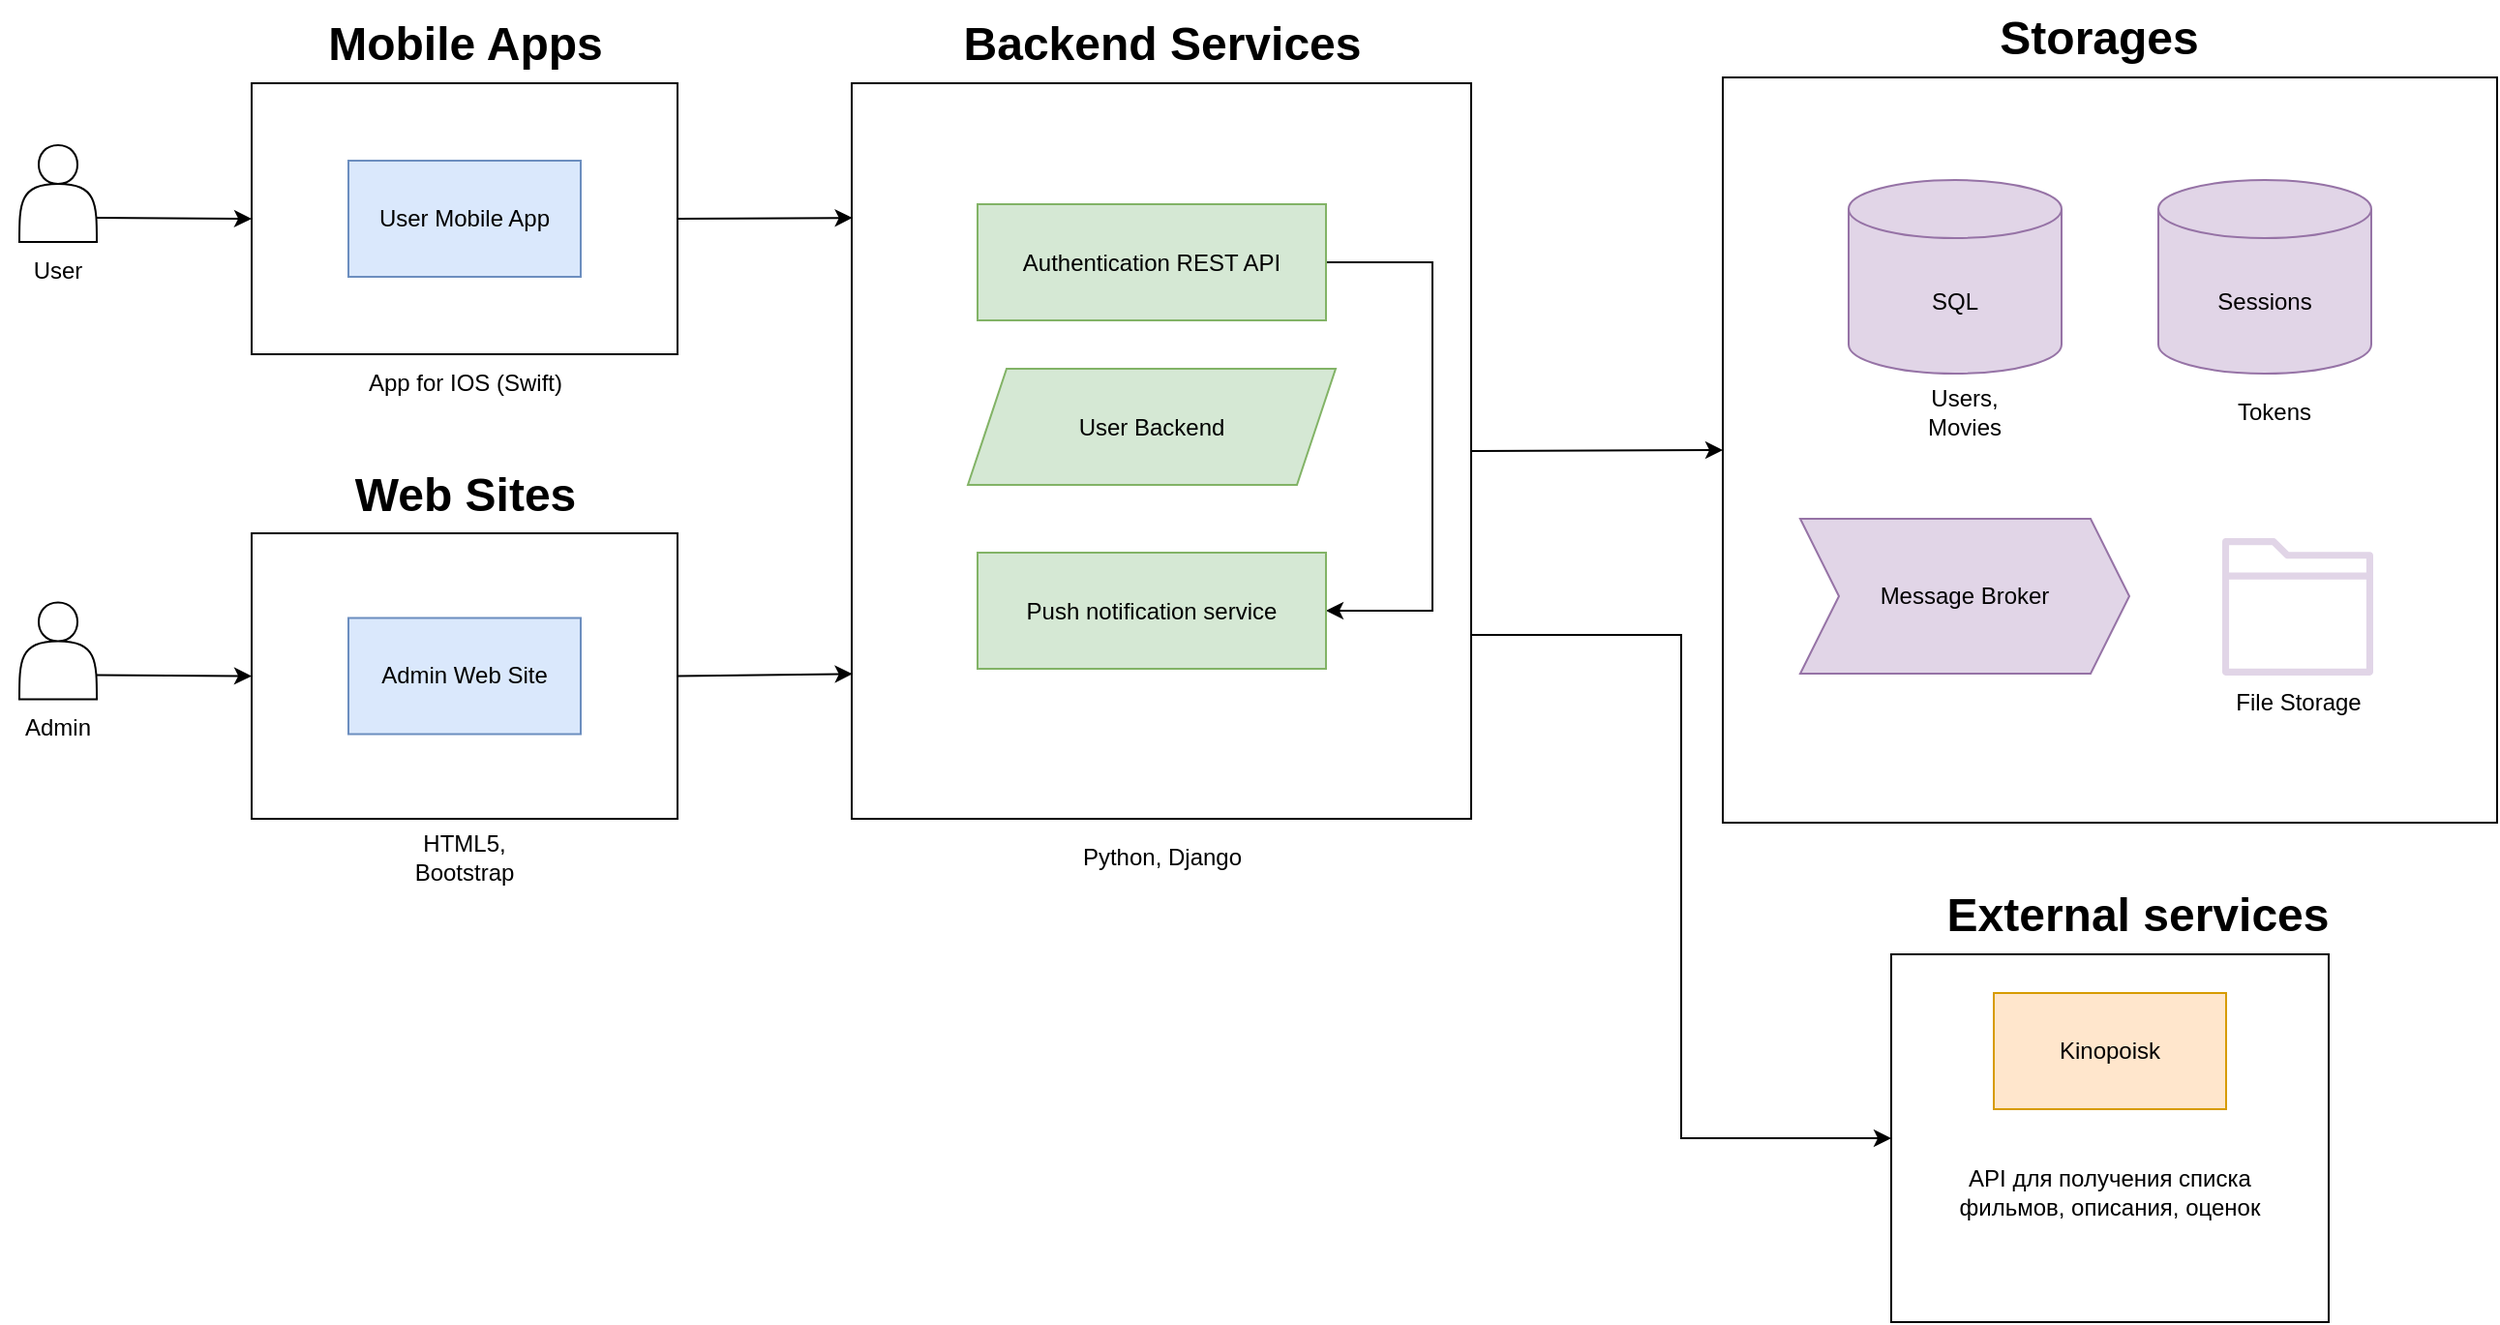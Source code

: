<mxfile pages="4">
    <diagram name="Архитектурная диаграмма" id="UaDIaehC2_rEupvbHqjx">
        <mxGraphModel dx="1856" dy="1080" grid="1" gridSize="10" guides="1" tooltips="1" connect="1" arrows="1" fold="1" page="1" pageScale="1" pageWidth="1654" pageHeight="1169" math="0" shadow="0">
            <root>
                <mxCell id="0"/>
                <mxCell id="1" parent="0"/>
                <mxCell id="RCPGzr8Mgh46j4ntfKDq-60" style="edgeStyle=none;rounded=0;orthogonalLoop=1;jettySize=auto;html=1;exitX=1;exitY=0.5;exitDx=0;exitDy=0;entryX=0.001;entryY=0.803;entryDx=0;entryDy=0;entryPerimeter=0;labelBackgroundColor=none;fontColor=default;" parent="1" source="RCPGzr8Mgh46j4ntfKDq-52" target="RCPGzr8Mgh46j4ntfKDq-11" edge="1">
                    <mxGeometry relative="1" as="geometry"/>
                </mxCell>
                <mxCell id="RCPGzr8Mgh46j4ntfKDq-52" value="" style="rounded=0;whiteSpace=wrap;html=1;labelBackgroundColor=none;" parent="1" vertex="1">
                    <mxGeometry x="250" y="402.5" width="220" height="147.5" as="geometry"/>
                </mxCell>
                <mxCell id="RCPGzr8Mgh46j4ntfKDq-42" value="" style="rounded=0;whiteSpace=wrap;html=1;labelBackgroundColor=none;" parent="1" vertex="1">
                    <mxGeometry x="1010" y="167" width="400" height="385" as="geometry"/>
                </mxCell>
                <mxCell id="RCPGzr8Mgh46j4ntfKDq-59" style="edgeStyle=none;rounded=0;orthogonalLoop=1;jettySize=auto;html=1;exitX=1;exitY=0.5;exitDx=0;exitDy=0;entryX=0.001;entryY=0.183;entryDx=0;entryDy=0;entryPerimeter=0;labelBackgroundColor=none;fontColor=default;" parent="1" source="RCPGzr8Mgh46j4ntfKDq-25" target="RCPGzr8Mgh46j4ntfKDq-11" edge="1">
                    <mxGeometry relative="1" as="geometry"/>
                </mxCell>
                <mxCell id="RCPGzr8Mgh46j4ntfKDq-25" value="" style="rounded=0;whiteSpace=wrap;html=1;labelBackgroundColor=none;" parent="1" vertex="1">
                    <mxGeometry x="250" y="170" width="220" height="140" as="geometry"/>
                </mxCell>
                <mxCell id="RCPGzr8Mgh46j4ntfKDq-61" style="edgeStyle=none;rounded=0;orthogonalLoop=1;jettySize=auto;html=1;exitX=1;exitY=0.5;exitDx=0;exitDy=0;entryX=0;entryY=0.5;entryDx=0;entryDy=0;labelBackgroundColor=none;fontColor=default;" parent="1" source="RCPGzr8Mgh46j4ntfKDq-11" target="RCPGzr8Mgh46j4ntfKDq-42" edge="1">
                    <mxGeometry relative="1" as="geometry"/>
                </mxCell>
                <mxCell id="RCPGzr8Mgh46j4ntfKDq-72" style="edgeStyle=orthogonalEdgeStyle;rounded=0;orthogonalLoop=1;jettySize=auto;html=1;exitX=1;exitY=0.75;exitDx=0;exitDy=0;entryX=0;entryY=0.5;entryDx=0;entryDy=0;" parent="1" source="RCPGzr8Mgh46j4ntfKDq-11" target="RCPGzr8Mgh46j4ntfKDq-69" edge="1">
                    <mxGeometry relative="1" as="geometry"/>
                </mxCell>
                <mxCell id="RCPGzr8Mgh46j4ntfKDq-11" value="" style="rounded=0;whiteSpace=wrap;html=1;labelBackgroundColor=none;" parent="1" vertex="1">
                    <mxGeometry x="560" y="170" width="320" height="380" as="geometry"/>
                </mxCell>
                <mxCell id="RCPGzr8Mgh46j4ntfKDq-2" value="User Mobile App" style="rounded=0;whiteSpace=wrap;html=1;labelBackgroundColor=none;fillColor=#dae8fc;strokeColor=#6c8ebf;" parent="1" vertex="1">
                    <mxGeometry x="300" y="210" width="120" height="60" as="geometry"/>
                </mxCell>
                <mxCell id="RCPGzr8Mgh46j4ntfKDq-3" value="User Backend" style="shape=parallelogram;perimeter=parallelogramPerimeter;whiteSpace=wrap;html=1;fixedSize=1;rounded=0;labelBackgroundColor=none;fillColor=#d5e8d4;strokeColor=#82b366;" parent="1" vertex="1">
                    <mxGeometry x="620" y="317.5" width="190" height="60" as="geometry"/>
                </mxCell>
                <mxCell id="RCPGzr8Mgh46j4ntfKDq-4" value="SQL&lt;br&gt;" style="shape=cylinder3;whiteSpace=wrap;html=1;boundedLbl=1;backgroundOutline=1;size=15;rounded=0;labelBackgroundColor=none;fillColor=#e1d5e7;strokeColor=#9673a6;" parent="1" vertex="1">
                    <mxGeometry x="1075" y="220" width="110" height="100" as="geometry"/>
                </mxCell>
                <mxCell id="RCPGzr8Mgh46j4ntfKDq-68" style="edgeStyle=orthogonalEdgeStyle;rounded=0;orthogonalLoop=1;jettySize=auto;html=1;exitX=1;exitY=0.5;exitDx=0;exitDy=0;entryX=1;entryY=0.5;entryDx=0;entryDy=0;" parent="1" source="RCPGzr8Mgh46j4ntfKDq-8" target="RCPGzr8Mgh46j4ntfKDq-12" edge="1">
                    <mxGeometry relative="1" as="geometry">
                        <Array as="points">
                            <mxPoint x="860" y="263"/>
                            <mxPoint x="860" y="443"/>
                        </Array>
                    </mxGeometry>
                </mxCell>
                <mxCell id="RCPGzr8Mgh46j4ntfKDq-8" value="Authentication REST API" style="rounded=0;whiteSpace=wrap;html=1;labelBackgroundColor=none;fillColor=#d5e8d4;strokeColor=#82b366;" parent="1" vertex="1">
                    <mxGeometry x="625" y="232.5" width="180" height="60" as="geometry"/>
                </mxCell>
                <mxCell id="RCPGzr8Mgh46j4ntfKDq-12" value="Push notification service" style="rounded=0;whiteSpace=wrap;html=1;labelBackgroundColor=none;fillColor=#d5e8d4;strokeColor=#82b366;" parent="1" vertex="1">
                    <mxGeometry x="625" y="412.5" width="180" height="60" as="geometry"/>
                </mxCell>
                <mxCell id="RCPGzr8Mgh46j4ntfKDq-19" value="" style="group;labelBackgroundColor=none;" parent="1" vertex="1" connectable="0">
                    <mxGeometry x="120" y="202" width="60" height="80" as="geometry"/>
                </mxCell>
                <mxCell id="RCPGzr8Mgh46j4ntfKDq-16" value="" style="shape=actor;whiteSpace=wrap;html=1;labelBackgroundColor=none;" parent="RCPGzr8Mgh46j4ntfKDq-19" vertex="1">
                    <mxGeometry x="10" width="40" height="50" as="geometry"/>
                </mxCell>
                <mxCell id="RCPGzr8Mgh46j4ntfKDq-18" value="User" style="text;html=1;strokeColor=none;fillColor=none;align=center;verticalAlign=middle;whiteSpace=wrap;rounded=0;labelBackgroundColor=none;" parent="RCPGzr8Mgh46j4ntfKDq-19" vertex="1">
                    <mxGeometry y="50" width="60" height="30" as="geometry"/>
                </mxCell>
                <mxCell id="RCPGzr8Mgh46j4ntfKDq-26" value="Mobile Apps" style="text;strokeColor=none;fillColor=none;html=1;fontSize=24;fontStyle=1;verticalAlign=middle;align=center;labelBackgroundColor=none;" parent="1" vertex="1">
                    <mxGeometry x="310" y="130" width="100" height="40" as="geometry"/>
                </mxCell>
                <mxCell id="RCPGzr8Mgh46j4ntfKDq-27" value="Backend Services" style="text;strokeColor=none;fillColor=none;html=1;fontSize=24;fontStyle=1;verticalAlign=middle;align=center;labelBackgroundColor=none;" parent="1" vertex="1">
                    <mxGeometry x="670" y="130" width="100" height="40" as="geometry"/>
                </mxCell>
                <mxCell id="RCPGzr8Mgh46j4ntfKDq-28" value="Admin Web Site" style="rounded=0;whiteSpace=wrap;html=1;labelBackgroundColor=none;fillColor=#dae8fc;strokeColor=#6c8ebf;" parent="1" vertex="1">
                    <mxGeometry x="300" y="446.25" width="120" height="60" as="geometry"/>
                </mxCell>
                <mxCell id="RCPGzr8Mgh46j4ntfKDq-29" value="" style="group;labelBackgroundColor=none;" parent="1" vertex="1" connectable="0">
                    <mxGeometry x="120" y="438.25" width="60" height="80" as="geometry"/>
                </mxCell>
                <mxCell id="RCPGzr8Mgh46j4ntfKDq-30" value="" style="shape=actor;whiteSpace=wrap;html=1;labelBackgroundColor=none;" parent="RCPGzr8Mgh46j4ntfKDq-29" vertex="1">
                    <mxGeometry x="10" width="40" height="50" as="geometry"/>
                </mxCell>
                <mxCell id="RCPGzr8Mgh46j4ntfKDq-31" value="Admin" style="text;html=1;strokeColor=none;fillColor=none;align=center;verticalAlign=middle;whiteSpace=wrap;rounded=0;labelBackgroundColor=none;" parent="RCPGzr8Mgh46j4ntfKDq-29" vertex="1">
                    <mxGeometry y="50" width="60" height="30" as="geometry"/>
                </mxCell>
                <mxCell id="RCPGzr8Mgh46j4ntfKDq-38" value="Sessions" style="shape=cylinder3;whiteSpace=wrap;html=1;boundedLbl=1;backgroundOutline=1;size=15;rounded=0;labelBackgroundColor=none;fillColor=#e1d5e7;strokeColor=#9673a6;" parent="1" vertex="1">
                    <mxGeometry x="1235" y="220" width="110" height="100" as="geometry"/>
                </mxCell>
                <mxCell id="RCPGzr8Mgh46j4ntfKDq-40" value="Users,&lt;br&gt;Movies" style="text;html=1;strokeColor=none;fillColor=none;align=center;verticalAlign=middle;whiteSpace=wrap;rounded=0;labelBackgroundColor=none;" parent="1" vertex="1">
                    <mxGeometry x="1105" y="325" width="60" height="30" as="geometry"/>
                </mxCell>
                <mxCell id="RCPGzr8Mgh46j4ntfKDq-41" value="Tokens" style="text;html=1;strokeColor=none;fillColor=none;align=center;verticalAlign=middle;whiteSpace=wrap;rounded=0;labelBackgroundColor=none;" parent="1" vertex="1">
                    <mxGeometry x="1265" y="325" width="60" height="30" as="geometry"/>
                </mxCell>
                <mxCell id="RCPGzr8Mgh46j4ntfKDq-43" value="Storages" style="text;strokeColor=none;fillColor=none;html=1;fontSize=24;fontStyle=1;verticalAlign=middle;align=center;labelBackgroundColor=none;" parent="1" vertex="1">
                    <mxGeometry x="1154" y="127" width="100" height="40" as="geometry"/>
                </mxCell>
                <mxCell id="RCPGzr8Mgh46j4ntfKDq-44" value="Message Broker" style="shape=step;perimeter=stepPerimeter;whiteSpace=wrap;html=1;fixedSize=1;labelBackgroundColor=none;fillColor=#e1d5e7;strokeColor=#9673a6;" parent="1" vertex="1">
                    <mxGeometry x="1050" y="395" width="170" height="80" as="geometry"/>
                </mxCell>
                <mxCell id="RCPGzr8Mgh46j4ntfKDq-47" value="File Storage" style="sketch=0;outlineConnect=0;strokeColor=#9673a6;dashed=0;verticalLabelPosition=bottom;verticalAlign=top;align=center;html=1;fontSize=12;fontStyle=0;aspect=fixed;pointerEvents=1;shape=mxgraph.aws4.folder;labelBackgroundColor=none;fillColor=#e1d5e7;" parent="1" vertex="1">
                    <mxGeometry x="1268" y="405" width="78" height="71" as="geometry"/>
                </mxCell>
                <mxCell id="RCPGzr8Mgh46j4ntfKDq-50" value="App for IOS (Swift)" style="text;html=1;align=center;verticalAlign=middle;resizable=0;points=[];autosize=1;strokeColor=none;fillColor=none;labelBackgroundColor=none;" parent="1" vertex="1">
                    <mxGeometry x="300" y="310" width="120" height="30" as="geometry"/>
                </mxCell>
                <mxCell id="RCPGzr8Mgh46j4ntfKDq-51" value="Python, Django" style="text;html=1;align=center;verticalAlign=middle;resizable=0;points=[];autosize=1;strokeColor=none;fillColor=none;labelBackgroundColor=none;" parent="1" vertex="1">
                    <mxGeometry x="665" y="555" width="110" height="30" as="geometry"/>
                </mxCell>
                <mxCell id="RCPGzr8Mgh46j4ntfKDq-54" value="Web Sites" style="text;strokeColor=none;fillColor=none;html=1;fontSize=24;fontStyle=1;verticalAlign=middle;align=center;labelBackgroundColor=none;" parent="1" vertex="1">
                    <mxGeometry x="310" y="362.5" width="100" height="40" as="geometry"/>
                </mxCell>
                <mxCell id="RCPGzr8Mgh46j4ntfKDq-55" style="edgeStyle=none;rounded=0;orthogonalLoop=1;jettySize=auto;html=1;exitX=1;exitY=0.75;exitDx=0;exitDy=0;entryX=0;entryY=0.5;entryDx=0;entryDy=0;labelBackgroundColor=none;fontColor=default;" parent="1" source="RCPGzr8Mgh46j4ntfKDq-16" target="RCPGzr8Mgh46j4ntfKDq-25" edge="1">
                    <mxGeometry relative="1" as="geometry"/>
                </mxCell>
                <mxCell id="RCPGzr8Mgh46j4ntfKDq-56" style="edgeStyle=none;rounded=0;orthogonalLoop=1;jettySize=auto;html=1;exitX=1;exitY=0.75;exitDx=0;exitDy=0;entryX=0;entryY=0.5;entryDx=0;entryDy=0;labelBackgroundColor=none;fontColor=default;" parent="1" source="RCPGzr8Mgh46j4ntfKDq-30" target="RCPGzr8Mgh46j4ntfKDq-52" edge="1">
                    <mxGeometry relative="1" as="geometry"/>
                </mxCell>
                <mxCell id="RCPGzr8Mgh46j4ntfKDq-62" value="HTML5, Bootstrap" style="text;html=1;strokeColor=none;fillColor=none;align=center;verticalAlign=middle;whiteSpace=wrap;rounded=0;labelBackgroundColor=none;" parent="1" vertex="1">
                    <mxGeometry x="330" y="555" width="60" height="30" as="geometry"/>
                </mxCell>
                <mxCell id="RCPGzr8Mgh46j4ntfKDq-69" value="" style="rounded=0;whiteSpace=wrap;html=1;labelBackgroundColor=none;" parent="1" vertex="1">
                    <mxGeometry x="1097" y="620" width="226" height="190" as="geometry"/>
                </mxCell>
                <mxCell id="RCPGzr8Mgh46j4ntfKDq-70" value="External services" style="text;strokeColor=none;fillColor=none;html=1;fontSize=24;fontStyle=1;verticalAlign=middle;align=center;labelBackgroundColor=none;" parent="1" vertex="1">
                    <mxGeometry x="1174" y="580" width="100" height="40" as="geometry"/>
                </mxCell>
                <mxCell id="RCPGzr8Mgh46j4ntfKDq-71" value="Kinopoisk" style="rounded=0;whiteSpace=wrap;html=1;fillColor=#ffe6cc;strokeColor=#d79b00;" parent="1" vertex="1">
                    <mxGeometry x="1150" y="640" width="120" height="60" as="geometry"/>
                </mxCell>
                <mxCell id="RCPGzr8Mgh46j4ntfKDq-73" value="API для получения списка фильмов, описания, оценок" style="text;html=1;strokeColor=none;fillColor=none;align=center;verticalAlign=middle;whiteSpace=wrap;rounded=0;" parent="1" vertex="1">
                    <mxGeometry x="1121.25" y="715" width="177.5" height="55" as="geometry"/>
                </mxCell>
            </root>
        </mxGraphModel>
    </diagram>
    <diagram id="sbg8HjcU9sPFlMjaBId3" name="Общая схема процесса">
        <mxGraphModel dx="1091" dy="1027" grid="1" gridSize="10" guides="1" tooltips="1" connect="1" arrows="1" fold="1" page="1" pageScale="1" pageWidth="1654" pageHeight="1169" math="0" shadow="0">
            <root>
                <mxCell id="0"/>
                <mxCell id="1" parent="0"/>
                <mxCell id="V-I7qAP9LsP3Rdu8fm_j-8" style="edgeStyle=orthogonalEdgeStyle;rounded=0;orthogonalLoop=1;jettySize=auto;html=1;exitX=0.5;exitY=1;exitDx=0;exitDy=0;entryX=0.5;entryY=0;entryDx=0;entryDy=0;" parent="1" source="xgPKeKpPYLlEDN4hSKPi-2" target="V-I7qAP9LsP3Rdu8fm_j-2" edge="1">
                    <mxGeometry relative="1" as="geometry"/>
                </mxCell>
                <mxCell id="xgPKeKpPYLlEDN4hSKPi-2" value="GAME_CREATED" style="rounded=0;whiteSpace=wrap;html=1;fillColor=#dae8fc;strokeColor=#6c8ebf;" parent="1" vertex="1">
                    <mxGeometry x="280" y="150" width="200" height="80" as="geometry"/>
                </mxCell>
                <mxCell id="V-I7qAP9LsP3Rdu8fm_j-9" style="edgeStyle=orthogonalEdgeStyle;rounded=0;orthogonalLoop=1;jettySize=auto;html=1;exitX=0.5;exitY=1;exitDx=0;exitDy=0;entryX=0.5;entryY=0;entryDx=0;entryDy=0;" parent="1" source="V-I7qAP9LsP3Rdu8fm_j-2" target="V-I7qAP9LsP3Rdu8fm_j-3" edge="1">
                    <mxGeometry relative="1" as="geometry"/>
                </mxCell>
                <mxCell id="V-I7qAP9LsP3Rdu8fm_j-2" value="SEND_INVITE" style="rounded=0;whiteSpace=wrap;html=1;fillColor=#dae8fc;strokeColor=#6c8ebf;" parent="1" vertex="1">
                    <mxGeometry x="280" y="270" width="200" height="80" as="geometry"/>
                </mxCell>
                <mxCell id="V-I7qAP9LsP3Rdu8fm_j-10" style="edgeStyle=orthogonalEdgeStyle;rounded=0;orthogonalLoop=1;jettySize=auto;html=1;exitX=0.5;exitY=1;exitDx=0;exitDy=0;entryX=0.5;entryY=0;entryDx=0;entryDy=0;" parent="1" source="V-I7qAP9LsP3Rdu8fm_j-3" target="V-I7qAP9LsP3Rdu8fm_j-4" edge="1">
                    <mxGeometry relative="1" as="geometry"/>
                </mxCell>
                <mxCell id="V-I7qAP9LsP3Rdu8fm_j-3" value="INVITE_ACCEPTED" style="rounded=0;whiteSpace=wrap;html=1;fillColor=#dae8fc;strokeColor=#6c8ebf;" parent="1" vertex="1">
                    <mxGeometry x="280" y="390" width="200" height="80" as="geometry"/>
                </mxCell>
                <mxCell id="yZPLEhsgwz559z-yYO5_-28" style="edgeStyle=orthogonalEdgeStyle;rounded=0;orthogonalLoop=1;jettySize=auto;html=1;exitX=0.5;exitY=1;exitDx=0;exitDy=0;entryX=0.5;entryY=0;entryDx=0;entryDy=0;entryPerimeter=0;" parent="1" source="V-I7qAP9LsP3Rdu8fm_j-4" target="yZPLEhsgwz559z-yYO5_-25" edge="1">
                    <mxGeometry relative="1" as="geometry"/>
                </mxCell>
                <mxCell id="V-I7qAP9LsP3Rdu8fm_j-4" value="FILMS_LOADED" style="rounded=0;whiteSpace=wrap;html=1;fillColor=#d5e8d4;strokeColor=#82b366;" parent="1" vertex="1">
                    <mxGeometry x="280" y="510" width="200" height="80" as="geometry"/>
                </mxCell>
                <mxCell id="yZPLEhsgwz559z-yYO5_-34" style="edgeStyle=orthogonalEdgeStyle;rounded=0;orthogonalLoop=1;jettySize=auto;html=1;exitX=0.5;exitY=1;exitDx=0;exitDy=0;entryX=0.5;entryY=0;entryDx=0;entryDy=0;entryPerimeter=0;" parent="1" source="V-I7qAP9LsP3Rdu8fm_j-5" target="yZPLEhsgwz559z-yYO5_-33" edge="1">
                    <mxGeometry relative="1" as="geometry"/>
                </mxCell>
                <mxCell id="V-I7qAP9LsP3Rdu8fm_j-5" value="FILM_ACCEPT" style="rounded=0;whiteSpace=wrap;html=1;fillColor=#dae8fc;strokeColor=#6c8ebf;" parent="1" vertex="1">
                    <mxGeometry x="280" y="785" width="200" height="80" as="geometry"/>
                </mxCell>
                <mxCell id="Ux0LTLL-H-GUJU3IFmcZ-3" style="edgeStyle=orthogonalEdgeStyle;rounded=0;orthogonalLoop=1;jettySize=auto;html=1;exitX=0.5;exitY=1;exitDx=0;exitDy=0;entryX=0.5;entryY=0;entryDx=0;entryDy=0;" parent="1" source="V-I7qAP9LsP3Rdu8fm_j-7" target="Ux0LTLL-H-GUJU3IFmcZ-2" edge="1">
                    <mxGeometry relative="1" as="geometry"/>
                </mxCell>
                <mxCell id="V-I7qAP9LsP3Rdu8fm_j-7" value="FILM_MATCHED (Отдельная таблица с игроком)" style="rounded=0;whiteSpace=wrap;html=1;fillColor=#d5e8d4;strokeColor=#82b366;" parent="1" vertex="1">
                    <mxGeometry x="280" y="1025" width="200" height="80" as="geometry"/>
                </mxCell>
                <mxCell id="yZPLEhsgwz559z-yYO5_-2" style="edgeStyle=orthogonalEdgeStyle;rounded=0;orthogonalLoop=1;jettySize=auto;html=1;exitX=0.5;exitY=0;exitDx=0;exitDy=0;entryX=0.5;entryY=1;entryDx=0;entryDy=0;startArrow=classic;startFill=1;endArrow=none;endFill=0;" parent="1" source="yZPLEhsgwz559z-yYO5_-1" target="V-I7qAP9LsP3Rdu8fm_j-2" edge="1">
                    <mxGeometry relative="1" as="geometry"/>
                </mxCell>
                <mxCell id="yZPLEhsgwz559z-yYO5_-37" style="edgeStyle=orthogonalEdgeStyle;rounded=0;orthogonalLoop=1;jettySize=auto;html=1;exitX=0.5;exitY=1;exitDx=0;exitDy=0;entryX=1;entryY=0.5;entryDx=0;entryDy=0;" parent="1" source="yZPLEhsgwz559z-yYO5_-1" target="V-I7qAP9LsP3Rdu8fm_j-7" edge="1">
                    <mxGeometry relative="1" as="geometry">
                        <Array as="points">
                            <mxPoint x="660" y="510"/>
                            <mxPoint x="840" y="510"/>
                            <mxPoint x="840" y="1065"/>
                        </Array>
                    </mxGeometry>
                </mxCell>
                <mxCell id="yZPLEhsgwz559z-yYO5_-1" value="INVITE_DECLINED" style="rounded=0;whiteSpace=wrap;html=1;fillColor=#dae8fc;strokeColor=#6c8ebf;" parent="1" vertex="1">
                    <mxGeometry x="560" y="390" width="200" height="80" as="geometry"/>
                </mxCell>
                <mxCell id="yZPLEhsgwz559z-yYO5_-31" style="edgeStyle=orthogonalEdgeStyle;rounded=0;orthogonalLoop=1;jettySize=auto;html=1;exitX=1;exitY=0.5;exitDx=0;exitDy=0;entryX=0.5;entryY=0;entryDx=0;entryDy=0;entryPerimeter=0;" parent="1" source="yZPLEhsgwz559z-yYO5_-4" target="yZPLEhsgwz559z-yYO5_-25" edge="1">
                    <mxGeometry relative="1" as="geometry">
                        <Array as="points">
                            <mxPoint x="800" y="825"/>
                            <mxPoint x="800" y="630"/>
                            <mxPoint x="380" y="630"/>
                        </Array>
                    </mxGeometry>
                </mxCell>
                <mxCell id="yZPLEhsgwz559z-yYO5_-4" value="FILM_DECLINE" style="rounded=0;whiteSpace=wrap;html=1;fillColor=#dae8fc;strokeColor=#6c8ebf;" parent="1" vertex="1">
                    <mxGeometry x="560" y="785" width="200" height="80" as="geometry"/>
                </mxCell>
                <mxCell id="yZPLEhsgwz559z-yYO5_-26" style="edgeStyle=orthogonalEdgeStyle;rounded=0;orthogonalLoop=1;jettySize=auto;html=1;exitX=0.5;exitY=1;exitDx=0;exitDy=0;exitPerimeter=0;entryX=0.5;entryY=0;entryDx=0;entryDy=0;" parent="1" source="yZPLEhsgwz559z-yYO5_-25" target="V-I7qAP9LsP3Rdu8fm_j-5" edge="1">
                    <mxGeometry relative="1" as="geometry"/>
                </mxCell>
                <mxCell id="yZPLEhsgwz559z-yYO5_-27" style="edgeStyle=orthogonalEdgeStyle;rounded=0;orthogonalLoop=1;jettySize=auto;html=1;exitX=1;exitY=0.5;exitDx=0;exitDy=0;exitPerimeter=0;entryX=0.5;entryY=0;entryDx=0;entryDy=0;" parent="1" source="yZPLEhsgwz559z-yYO5_-25" target="yZPLEhsgwz559z-yYO5_-4" edge="1">
                    <mxGeometry relative="1" as="geometry"/>
                </mxCell>
                <mxCell id="yZPLEhsgwz559z-yYO5_-25" value="FILM_SUGGEST" style="strokeWidth=2;html=1;shape=mxgraph.flowchart.decision;whiteSpace=wrap;fillColor=#d5e8d4;strokeColor=#82b366;" parent="1" vertex="1">
                    <mxGeometry x="280" y="655" width="200" height="85" as="geometry"/>
                </mxCell>
                <mxCell id="yZPLEhsgwz559z-yYO5_-35" style="edgeStyle=orthogonalEdgeStyle;rounded=0;orthogonalLoop=1;jettySize=auto;html=1;exitX=0.5;exitY=1;exitDx=0;exitDy=0;exitPerimeter=0;entryX=0.5;entryY=0;entryDx=0;entryDy=0;" parent="1" source="yZPLEhsgwz559z-yYO5_-33" target="V-I7qAP9LsP3Rdu8fm_j-7" edge="1">
                    <mxGeometry relative="1" as="geometry"/>
                </mxCell>
                <mxCell id="yZPLEhsgwz559z-yYO5_-36" style="edgeStyle=orthogonalEdgeStyle;rounded=0;orthogonalLoop=1;jettySize=auto;html=1;exitX=0;exitY=0.5;exitDx=0;exitDy=0;exitPerimeter=0;entryX=0.5;entryY=0;entryDx=0;entryDy=0;entryPerimeter=0;" parent="1" source="yZPLEhsgwz559z-yYO5_-33" target="yZPLEhsgwz559z-yYO5_-25" edge="1">
                    <mxGeometry relative="1" as="geometry">
                        <Array as="points">
                            <mxPoint x="160" y="952"/>
                            <mxPoint x="160" y="630"/>
                            <mxPoint x="380" y="630"/>
                        </Array>
                    </mxGeometry>
                </mxCell>
                <mxCell id="Ux0LTLL-H-GUJU3IFmcZ-1" value="" style="edgeStyle=orthogonalEdgeStyle;rounded=0;orthogonalLoop=1;jettySize=auto;html=1;" parent="1" source="yZPLEhsgwz559z-yYO5_-33" target="V-I7qAP9LsP3Rdu8fm_j-7" edge="1">
                    <mxGeometry relative="1" as="geometry"/>
                </mxCell>
                <mxCell id="yZPLEhsgwz559z-yYO5_-33" value="FILM_MATCH (3)" style="strokeWidth=2;html=1;shape=mxgraph.flowchart.decision;whiteSpace=wrap;fillColor=#d5e8d4;strokeColor=#82b366;" parent="1" vertex="1">
                    <mxGeometry x="280" y="910" width="200" height="85" as="geometry"/>
                </mxCell>
                <mxCell id="Ux0LTLL-H-GUJU3IFmcZ-2" value="GAME_FINISHED" style="rounded=0;whiteSpace=wrap;html=1;fillColor=#d5e8d4;strokeColor=#82b366;" parent="1" vertex="1">
                    <mxGeometry x="280" y="1170" width="200" height="80" as="geometry"/>
                </mxCell>
            </root>
        </mxGraphModel>
    </diagram>
    <diagram id="4j4C7tQ-m2ciFjOAkDGw" name="Детальная схема приложения">
        <mxGraphModel dx="1856" dy="1080" grid="1" gridSize="10" guides="1" tooltips="1" connect="1" arrows="1" fold="1" page="1" pageScale="1" pageWidth="1654" pageHeight="1169" math="0" shadow="0">
            <root>
                <mxCell id="0"/>
                <mxCell id="1" parent="0"/>
            </root>
        </mxGraphModel>
    </diagram>
    <diagram id="qMnoKdWAKGGUlmcINN4D" name="Схема БД">
        <mxGraphModel dx="1091" dy="1027" grid="1" gridSize="10" guides="1" tooltips="1" connect="1" arrows="1" fold="1" page="1" pageScale="1" pageWidth="1654" pageHeight="1169" math="0" shadow="0">
            <root>
                <mxCell id="0"/>
                <mxCell id="1" parent="0"/>
                <mxCell id="Ujwy5-n2hMPKuP97srHc-14" value="Users" style="shape=table;startSize=30;container=1;collapsible=1;childLayout=tableLayout;fixedRows=1;rowLines=0;fontStyle=1;align=center;resizeLast=1;html=1;" parent="1" vertex="1">
                    <mxGeometry x="170" y="98" width="180" height="182" as="geometry">
                        <mxRectangle x="260" y="98" width="70" height="30" as="alternateBounds"/>
                    </mxGeometry>
                </mxCell>
                <mxCell id="Ujwy5-n2hMPKuP97srHc-15" value="" style="shape=tableRow;horizontal=0;startSize=0;swimlaneHead=0;swimlaneBody=0;fillColor=none;collapsible=0;dropTarget=0;points=[[0,0.5],[1,0.5]];portConstraint=eastwest;top=0;left=0;right=0;bottom=1;" parent="Ujwy5-n2hMPKuP97srHc-14" vertex="1">
                    <mxGeometry y="30" width="180" height="30" as="geometry"/>
                </mxCell>
                <mxCell id="Ujwy5-n2hMPKuP97srHc-16" value="PK" style="shape=partialRectangle;connectable=0;fillColor=none;top=0;left=0;bottom=0;right=0;fontStyle=1;overflow=hidden;whiteSpace=wrap;html=1;" parent="Ujwy5-n2hMPKuP97srHc-15" vertex="1">
                    <mxGeometry width="30" height="30" as="geometry">
                        <mxRectangle width="30" height="30" as="alternateBounds"/>
                    </mxGeometry>
                </mxCell>
                <mxCell id="Ujwy5-n2hMPKuP97srHc-17" value="ID" style="shape=partialRectangle;connectable=0;fillColor=none;top=0;left=0;bottom=0;right=0;align=left;spacingLeft=6;fontStyle=5;overflow=hidden;whiteSpace=wrap;html=1;" parent="Ujwy5-n2hMPKuP97srHc-15" vertex="1">
                    <mxGeometry x="30" width="150" height="30" as="geometry">
                        <mxRectangle width="150" height="30" as="alternateBounds"/>
                    </mxGeometry>
                </mxCell>
                <mxCell id="Ujwy5-n2hMPKuP97srHc-18" value="" style="shape=tableRow;horizontal=0;startSize=0;swimlaneHead=0;swimlaneBody=0;fillColor=none;collapsible=0;dropTarget=0;points=[[0,0.5],[1,0.5]];portConstraint=eastwest;top=0;left=0;right=0;bottom=0;" parent="Ujwy5-n2hMPKuP97srHc-14" vertex="1">
                    <mxGeometry y="60" width="180" height="30" as="geometry"/>
                </mxCell>
                <mxCell id="Ujwy5-n2hMPKuP97srHc-19" value="" style="shape=partialRectangle;connectable=0;fillColor=none;top=0;left=0;bottom=0;right=0;editable=1;overflow=hidden;whiteSpace=wrap;html=1;" parent="Ujwy5-n2hMPKuP97srHc-18" vertex="1">
                    <mxGeometry width="30" height="30" as="geometry">
                        <mxRectangle width="30" height="30" as="alternateBounds"/>
                    </mxGeometry>
                </mxCell>
                <mxCell id="Ujwy5-n2hMPKuP97srHc-20" value="nick" style="shape=partialRectangle;connectable=0;fillColor=none;top=0;left=0;bottom=0;right=0;align=left;spacingLeft=6;overflow=hidden;whiteSpace=wrap;html=1;" parent="Ujwy5-n2hMPKuP97srHc-18" vertex="1">
                    <mxGeometry x="30" width="150" height="30" as="geometry">
                        <mxRectangle width="150" height="30" as="alternateBounds"/>
                    </mxGeometry>
                </mxCell>
                <mxCell id="Ujwy5-n2hMPKuP97srHc-21" value="" style="shape=tableRow;horizontal=0;startSize=0;swimlaneHead=0;swimlaneBody=0;fillColor=none;collapsible=0;dropTarget=0;points=[[0,0.5],[1,0.5]];portConstraint=eastwest;top=0;left=0;right=0;bottom=0;" parent="Ujwy5-n2hMPKuP97srHc-14" vertex="1">
                    <mxGeometry y="90" width="180" height="32" as="geometry"/>
                </mxCell>
                <mxCell id="Ujwy5-n2hMPKuP97srHc-22" value="" style="shape=partialRectangle;connectable=0;fillColor=none;top=0;left=0;bottom=0;right=0;editable=1;overflow=hidden;whiteSpace=wrap;html=1;" parent="Ujwy5-n2hMPKuP97srHc-21" vertex="1">
                    <mxGeometry width="30" height="32" as="geometry">
                        <mxRectangle width="30" height="32" as="alternateBounds"/>
                    </mxGeometry>
                </mxCell>
                <mxCell id="Ujwy5-n2hMPKuP97srHc-23" value="e-mail" style="shape=partialRectangle;connectable=0;fillColor=none;top=0;left=0;bottom=0;right=0;align=left;spacingLeft=6;overflow=hidden;whiteSpace=wrap;html=1;" parent="Ujwy5-n2hMPKuP97srHc-21" vertex="1">
                    <mxGeometry x="30" width="150" height="32" as="geometry">
                        <mxRectangle width="150" height="32" as="alternateBounds"/>
                    </mxGeometry>
                </mxCell>
                <mxCell id="Ujwy5-n2hMPKuP97srHc-24" value="" style="shape=tableRow;horizontal=0;startSize=0;swimlaneHead=0;swimlaneBody=0;fillColor=none;collapsible=0;dropTarget=0;points=[[0,0.5],[1,0.5]];portConstraint=eastwest;top=0;left=0;right=0;bottom=0;" parent="Ujwy5-n2hMPKuP97srHc-14" vertex="1">
                    <mxGeometry y="122" width="180" height="30" as="geometry"/>
                </mxCell>
                <mxCell id="Ujwy5-n2hMPKuP97srHc-25" value="" style="shape=partialRectangle;connectable=0;fillColor=none;top=0;left=0;bottom=0;right=0;editable=1;overflow=hidden;whiteSpace=wrap;html=1;" parent="Ujwy5-n2hMPKuP97srHc-24" vertex="1">
                    <mxGeometry width="30" height="30" as="geometry">
                        <mxRectangle width="30" height="30" as="alternateBounds"/>
                    </mxGeometry>
                </mxCell>
                <mxCell id="Ujwy5-n2hMPKuP97srHc-26" value="name" style="shape=partialRectangle;connectable=0;fillColor=none;top=0;left=0;bottom=0;right=0;align=left;spacingLeft=6;overflow=hidden;whiteSpace=wrap;html=1;" parent="Ujwy5-n2hMPKuP97srHc-24" vertex="1">
                    <mxGeometry x="30" width="150" height="30" as="geometry">
                        <mxRectangle width="150" height="30" as="alternateBounds"/>
                    </mxGeometry>
                </mxCell>
                <mxCell id="i0uG_HZAxRgXzBT5FhW3-17" value="" style="shape=tableRow;horizontal=0;startSize=0;swimlaneHead=0;swimlaneBody=0;fillColor=none;collapsible=0;dropTarget=0;points=[[0,0.5],[1,0.5]];portConstraint=eastwest;top=0;left=0;right=0;bottom=0;" parent="Ujwy5-n2hMPKuP97srHc-14" vertex="1">
                    <mxGeometry y="152" width="180" height="30" as="geometry"/>
                </mxCell>
                <mxCell id="i0uG_HZAxRgXzBT5FhW3-18" value="" style="shape=partialRectangle;connectable=0;fillColor=none;top=0;left=0;bottom=0;right=0;editable=1;overflow=hidden;whiteSpace=wrap;html=1;" parent="i0uG_HZAxRgXzBT5FhW3-17" vertex="1">
                    <mxGeometry width="30" height="30" as="geometry">
                        <mxRectangle width="30" height="30" as="alternateBounds"/>
                    </mxGeometry>
                </mxCell>
                <mxCell id="i0uG_HZAxRgXzBT5FhW3-19" value="password" style="shape=partialRectangle;connectable=0;fillColor=none;top=0;left=0;bottom=0;right=0;align=left;spacingLeft=6;overflow=hidden;whiteSpace=wrap;html=1;" parent="i0uG_HZAxRgXzBT5FhW3-17" vertex="1">
                    <mxGeometry x="30" width="150" height="30" as="geometry">
                        <mxRectangle width="150" height="30" as="alternateBounds"/>
                    </mxGeometry>
                </mxCell>
                <mxCell id="i0uG_HZAxRgXzBT5FhW3-1" value="Films" style="shape=table;startSize=30;container=1;collapsible=1;childLayout=tableLayout;fixedRows=1;rowLines=0;fontStyle=1;align=center;resizeLast=1;html=1;" parent="1" vertex="1">
                    <mxGeometry x="630" y="98" width="180" height="210" as="geometry">
                        <mxRectangle x="260" y="98" width="70" height="30" as="alternateBounds"/>
                    </mxGeometry>
                </mxCell>
                <mxCell id="i0uG_HZAxRgXzBT5FhW3-2" value="" style="shape=tableRow;horizontal=0;startSize=0;swimlaneHead=0;swimlaneBody=0;fillColor=none;collapsible=0;dropTarget=0;points=[[0,0.5],[1,0.5]];portConstraint=eastwest;top=0;left=0;right=0;bottom=1;" parent="i0uG_HZAxRgXzBT5FhW3-1" vertex="1">
                    <mxGeometry y="30" width="180" height="31" as="geometry"/>
                </mxCell>
                <mxCell id="i0uG_HZAxRgXzBT5FhW3-3" value="PK" style="shape=partialRectangle;connectable=0;fillColor=none;top=0;left=0;bottom=0;right=0;fontStyle=1;overflow=hidden;whiteSpace=wrap;html=1;" parent="i0uG_HZAxRgXzBT5FhW3-2" vertex="1">
                    <mxGeometry width="30" height="31" as="geometry">
                        <mxRectangle width="30" height="31" as="alternateBounds"/>
                    </mxGeometry>
                </mxCell>
                <mxCell id="i0uG_HZAxRgXzBT5FhW3-4" value="ID" style="shape=partialRectangle;connectable=0;fillColor=none;top=0;left=0;bottom=0;right=0;align=left;spacingLeft=6;fontStyle=5;overflow=hidden;whiteSpace=wrap;html=1;" parent="i0uG_HZAxRgXzBT5FhW3-2" vertex="1">
                    <mxGeometry x="30" width="150" height="31" as="geometry">
                        <mxRectangle width="150" height="31" as="alternateBounds"/>
                    </mxGeometry>
                </mxCell>
                <mxCell id="i0uG_HZAxRgXzBT5FhW3-5" value="" style="shape=tableRow;horizontal=0;startSize=0;swimlaneHead=0;swimlaneBody=0;fillColor=none;collapsible=0;dropTarget=0;points=[[0,0.5],[1,0.5]];portConstraint=eastwest;top=0;left=0;right=0;bottom=0;" parent="i0uG_HZAxRgXzBT5FhW3-1" vertex="1">
                    <mxGeometry y="61" width="180" height="30" as="geometry"/>
                </mxCell>
                <mxCell id="i0uG_HZAxRgXzBT5FhW3-6" value="" style="shape=partialRectangle;connectable=0;fillColor=none;top=0;left=0;bottom=0;right=0;editable=1;overflow=hidden;whiteSpace=wrap;html=1;" parent="i0uG_HZAxRgXzBT5FhW3-5" vertex="1">
                    <mxGeometry width="30" height="30" as="geometry">
                        <mxRectangle width="30" height="30" as="alternateBounds"/>
                    </mxGeometry>
                </mxCell>
                <mxCell id="i0uG_HZAxRgXzBT5FhW3-7" value="Title" style="shape=partialRectangle;connectable=0;fillColor=none;top=0;left=0;bottom=0;right=0;align=left;spacingLeft=6;overflow=hidden;whiteSpace=wrap;html=1;" parent="i0uG_HZAxRgXzBT5FhW3-5" vertex="1">
                    <mxGeometry x="30" width="150" height="30" as="geometry">
                        <mxRectangle width="150" height="30" as="alternateBounds"/>
                    </mxGeometry>
                </mxCell>
                <mxCell id="i0uG_HZAxRgXzBT5FhW3-8" value="" style="shape=tableRow;horizontal=0;startSize=0;swimlaneHead=0;swimlaneBody=0;fillColor=none;collapsible=0;dropTarget=0;points=[[0,0.5],[1,0.5]];portConstraint=eastwest;top=0;left=0;right=0;bottom=0;movable=1;resizable=1;rotatable=1;deletable=1;editable=1;locked=0;connectable=1;" parent="i0uG_HZAxRgXzBT5FhW3-1" vertex="1">
                    <mxGeometry y="91" width="180" height="32" as="geometry"/>
                </mxCell>
                <mxCell id="i0uG_HZAxRgXzBT5FhW3-9" value="" style="shape=partialRectangle;connectable=0;fillColor=none;top=0;left=0;bottom=0;right=0;editable=1;overflow=hidden;whiteSpace=wrap;html=1;" parent="i0uG_HZAxRgXzBT5FhW3-8" vertex="1">
                    <mxGeometry width="30" height="32" as="geometry">
                        <mxRectangle width="30" height="32" as="alternateBounds"/>
                    </mxGeometry>
                </mxCell>
                <mxCell id="i0uG_HZAxRgXzBT5FhW3-10" value="rating" style="shape=partialRectangle;connectable=0;fillColor=none;top=0;left=0;bottom=0;right=0;align=left;spacingLeft=6;overflow=hidden;whiteSpace=wrap;html=1;movable=0;resizable=0;rotatable=0;deletable=0;editable=0;locked=1;" parent="i0uG_HZAxRgXzBT5FhW3-8" vertex="1">
                    <mxGeometry x="30" width="150" height="32" as="geometry">
                        <mxRectangle width="150" height="32" as="alternateBounds"/>
                    </mxGeometry>
                </mxCell>
                <mxCell id="i0uG_HZAxRgXzBT5FhW3-11" value="" style="shape=tableRow;horizontal=0;startSize=0;swimlaneHead=0;swimlaneBody=0;fillColor=none;collapsible=0;dropTarget=0;points=[[0,0.5],[1,0.5]];portConstraint=eastwest;top=0;left=0;right=0;bottom=0;" parent="i0uG_HZAxRgXzBT5FhW3-1" vertex="1">
                    <mxGeometry y="123" width="180" height="29" as="geometry"/>
                </mxCell>
                <mxCell id="i0uG_HZAxRgXzBT5FhW3-12" value="" style="shape=partialRectangle;connectable=0;fillColor=none;top=0;left=0;bottom=0;right=0;editable=1;overflow=hidden;whiteSpace=wrap;html=1;" parent="i0uG_HZAxRgXzBT5FhW3-11" vertex="1">
                    <mxGeometry width="30" height="29" as="geometry">
                        <mxRectangle width="30" height="29" as="alternateBounds"/>
                    </mxGeometry>
                </mxCell>
                <mxCell id="i0uG_HZAxRgXzBT5FhW3-13" value="description" style="shape=partialRectangle;connectable=0;fillColor=none;top=0;left=0;bottom=0;right=0;align=left;spacingLeft=6;overflow=hidden;whiteSpace=wrap;html=1;" parent="i0uG_HZAxRgXzBT5FhW3-11" vertex="1">
                    <mxGeometry x="30" width="150" height="29" as="geometry">
                        <mxRectangle width="150" height="29" as="alternateBounds"/>
                    </mxGeometry>
                </mxCell>
                <mxCell id="i0uG_HZAxRgXzBT5FhW3-14" value="" style="shape=tableRow;horizontal=0;startSize=0;swimlaneHead=0;swimlaneBody=0;fillColor=none;collapsible=0;dropTarget=0;points=[[0,0.5],[1,0.5]];portConstraint=eastwest;top=0;left=0;right=0;bottom=0;" parent="i0uG_HZAxRgXzBT5FhW3-1" vertex="1">
                    <mxGeometry y="152" width="180" height="28" as="geometry"/>
                </mxCell>
                <mxCell id="i0uG_HZAxRgXzBT5FhW3-15" value="" style="shape=partialRectangle;connectable=0;fillColor=none;top=0;left=0;bottom=0;right=0;editable=1;overflow=hidden;whiteSpace=wrap;html=1;" parent="i0uG_HZAxRgXzBT5FhW3-14" vertex="1">
                    <mxGeometry width="30" height="28" as="geometry">
                        <mxRectangle width="30" height="28" as="alternateBounds"/>
                    </mxGeometry>
                </mxCell>
                <mxCell id="i0uG_HZAxRgXzBT5FhW3-16" value="image" style="shape=partialRectangle;connectable=0;fillColor=none;top=0;left=0;bottom=0;right=0;align=left;spacingLeft=6;overflow=hidden;whiteSpace=wrap;html=1;" parent="i0uG_HZAxRgXzBT5FhW3-14" vertex="1">
                    <mxGeometry x="30" width="150" height="28" as="geometry">
                        <mxRectangle width="150" height="28" as="alternateBounds"/>
                    </mxGeometry>
                </mxCell>
                <mxCell id="HcxpcLOLtftWDRzbti_G-1" value="" style="shape=tableRow;horizontal=0;startSize=0;swimlaneHead=0;swimlaneBody=0;fillColor=none;collapsible=0;dropTarget=0;points=[[0,0.5],[1,0.5]];portConstraint=eastwest;top=0;left=0;right=0;bottom=0;" parent="i0uG_HZAxRgXzBT5FhW3-1" vertex="1">
                    <mxGeometry y="180" width="180" height="28" as="geometry"/>
                </mxCell>
                <mxCell id="HcxpcLOLtftWDRzbti_G-2" value="" style="shape=partialRectangle;connectable=0;fillColor=none;top=0;left=0;bottom=0;right=0;editable=1;overflow=hidden;whiteSpace=wrap;html=1;" parent="HcxpcLOLtftWDRzbti_G-1" vertex="1">
                    <mxGeometry width="30" height="28" as="geometry">
                        <mxRectangle width="30" height="28" as="alternateBounds"/>
                    </mxGeometry>
                </mxCell>
                <mxCell id="HcxpcLOLtftWDRzbti_G-3" value="categorie*" style="shape=partialRectangle;connectable=0;fillColor=none;top=0;left=0;bottom=0;right=0;align=left;spacingLeft=6;overflow=hidden;whiteSpace=wrap;html=1;" parent="HcxpcLOLtftWDRzbti_G-1" vertex="1">
                    <mxGeometry x="30" width="150" height="28" as="geometry">
                        <mxRectangle width="150" height="28" as="alternateBounds"/>
                    </mxGeometry>
                </mxCell>
                <mxCell id="sNCS7hDuC74xeLGB1uhR-2" value="Matchs" style="shape=table;startSize=30;container=1;collapsible=1;childLayout=tableLayout;fixedRows=1;rowLines=0;fontStyle=1;align=center;resizeLast=1;html=1;" parent="1" vertex="1">
                    <mxGeometry x="380" y="430" width="180" height="150" as="geometry"/>
                </mxCell>
                <mxCell id="sNCS7hDuC74xeLGB1uhR-3" value="" style="shape=tableRow;horizontal=0;startSize=0;swimlaneHead=0;swimlaneBody=0;fillColor=none;collapsible=0;dropTarget=0;points=[[0,0.5],[1,0.5]];portConstraint=eastwest;top=0;left=0;right=0;bottom=1;" parent="sNCS7hDuC74xeLGB1uhR-2" vertex="1">
                    <mxGeometry y="30" width="180" height="30" as="geometry"/>
                </mxCell>
                <mxCell id="sNCS7hDuC74xeLGB1uhR-4" value="PK" style="shape=partialRectangle;connectable=0;fillColor=none;top=0;left=0;bottom=0;right=0;fontStyle=1;overflow=hidden;whiteSpace=wrap;html=1;" parent="sNCS7hDuC74xeLGB1uhR-3" vertex="1">
                    <mxGeometry width="30" height="30" as="geometry">
                        <mxRectangle width="30" height="30" as="alternateBounds"/>
                    </mxGeometry>
                </mxCell>
                <mxCell id="sNCS7hDuC74xeLGB1uhR-5" value="UniqueID" style="shape=partialRectangle;connectable=0;fillColor=none;top=0;left=0;bottom=0;right=0;align=left;spacingLeft=6;fontStyle=5;overflow=hidden;whiteSpace=wrap;html=1;" parent="sNCS7hDuC74xeLGB1uhR-3" vertex="1">
                    <mxGeometry x="30" width="150" height="30" as="geometry">
                        <mxRectangle width="150" height="30" as="alternateBounds"/>
                    </mxGeometry>
                </mxCell>
                <mxCell id="sNCS7hDuC74xeLGB1uhR-6" value="" style="shape=tableRow;horizontal=0;startSize=0;swimlaneHead=0;swimlaneBody=0;fillColor=none;collapsible=0;dropTarget=0;points=[[0,0.5],[1,0.5]];portConstraint=eastwest;top=0;left=0;right=0;bottom=0;" parent="sNCS7hDuC74xeLGB1uhR-2" vertex="1">
                    <mxGeometry y="60" width="180" height="30" as="geometry"/>
                </mxCell>
                <mxCell id="sNCS7hDuC74xeLGB1uhR-7" value="" style="shape=partialRectangle;connectable=0;fillColor=none;top=0;left=0;bottom=0;right=0;editable=1;overflow=hidden;whiteSpace=wrap;html=1;" parent="sNCS7hDuC74xeLGB1uhR-6" vertex="1">
                    <mxGeometry width="30" height="30" as="geometry">
                        <mxRectangle width="30" height="30" as="alternateBounds"/>
                    </mxGeometry>
                </mxCell>
                <mxCell id="sNCS7hDuC74xeLGB1uhR-8" value="Film_id" style="shape=partialRectangle;connectable=0;fillColor=none;top=0;left=0;bottom=0;right=0;align=left;spacingLeft=6;overflow=hidden;whiteSpace=wrap;html=1;" parent="sNCS7hDuC74xeLGB1uhR-6" vertex="1">
                    <mxGeometry x="30" width="150" height="30" as="geometry">
                        <mxRectangle width="150" height="30" as="alternateBounds"/>
                    </mxGeometry>
                </mxCell>
                <mxCell id="sNCS7hDuC74xeLGB1uhR-9" value="" style="shape=tableRow;horizontal=0;startSize=0;swimlaneHead=0;swimlaneBody=0;fillColor=none;collapsible=0;dropTarget=0;points=[[0,0.5],[1,0.5]];portConstraint=eastwest;top=0;left=0;right=0;bottom=0;" parent="sNCS7hDuC74xeLGB1uhR-2" vertex="1">
                    <mxGeometry y="90" width="180" height="30" as="geometry"/>
                </mxCell>
                <mxCell id="sNCS7hDuC74xeLGB1uhR-10" value="" style="shape=partialRectangle;connectable=0;fillColor=none;top=0;left=0;bottom=0;right=0;editable=1;overflow=hidden;whiteSpace=wrap;html=1;" parent="sNCS7hDuC74xeLGB1uhR-9" vertex="1">
                    <mxGeometry width="30" height="30" as="geometry">
                        <mxRectangle width="30" height="30" as="alternateBounds"/>
                    </mxGeometry>
                </mxCell>
                <mxCell id="sNCS7hDuC74xeLGB1uhR-11" value="User_id" style="shape=partialRectangle;connectable=0;fillColor=none;top=0;left=0;bottom=0;right=0;align=left;spacingLeft=6;overflow=hidden;whiteSpace=wrap;html=1;" parent="sNCS7hDuC74xeLGB1uhR-9" vertex="1">
                    <mxGeometry x="30" width="150" height="30" as="geometry">
                        <mxRectangle width="150" height="30" as="alternateBounds"/>
                    </mxGeometry>
                </mxCell>
                <mxCell id="sNCS7hDuC74xeLGB1uhR-12" value="" style="shape=tableRow;horizontal=0;startSize=0;swimlaneHead=0;swimlaneBody=0;fillColor=none;collapsible=0;dropTarget=0;points=[[0,0.5],[1,0.5]];portConstraint=eastwest;top=0;left=0;right=0;bottom=0;" parent="sNCS7hDuC74xeLGB1uhR-2" vertex="1">
                    <mxGeometry y="120" width="180" height="30" as="geometry"/>
                </mxCell>
                <mxCell id="sNCS7hDuC74xeLGB1uhR-13" value="" style="shape=partialRectangle;connectable=0;fillColor=none;top=0;left=0;bottom=0;right=0;editable=1;overflow=hidden;whiteSpace=wrap;html=1;" parent="sNCS7hDuC74xeLGB1uhR-12" vertex="1">
                    <mxGeometry width="30" height="30" as="geometry">
                        <mxRectangle width="30" height="30" as="alternateBounds"/>
                    </mxGeometry>
                </mxCell>
                <mxCell id="sNCS7hDuC74xeLGB1uhR-14" value="Row 3" style="shape=partialRectangle;connectable=0;fillColor=none;top=0;left=0;bottom=0;right=0;align=left;spacingLeft=6;overflow=hidden;whiteSpace=wrap;html=1;" parent="sNCS7hDuC74xeLGB1uhR-12" vertex="1">
                    <mxGeometry x="30" width="150" height="30" as="geometry">
                        <mxRectangle width="150" height="30" as="alternateBounds"/>
                    </mxGeometry>
                </mxCell>
                <mxCell id="sNCS7hDuC74xeLGB1uhR-15" style="edgeStyle=orthogonalEdgeStyle;rounded=0;orthogonalLoop=1;jettySize=auto;html=1;exitX=1;exitY=0.5;exitDx=0;exitDy=0;" parent="1" source="Ujwy5-n2hMPKuP97srHc-21" target="sNCS7hDuC74xeLGB1uhR-2" edge="1">
                    <mxGeometry relative="1" as="geometry"/>
                </mxCell>
                <mxCell id="sNCS7hDuC74xeLGB1uhR-16" value="1:n" style="text;html=1;strokeColor=none;fillColor=none;align=center;verticalAlign=middle;whiteSpace=wrap;rounded=0;" parent="1" vertex="1">
                    <mxGeometry x="350" y="174" width="60" height="30" as="geometry"/>
                </mxCell>
                <mxCell id="sNCS7hDuC74xeLGB1uhR-17" style="edgeStyle=orthogonalEdgeStyle;rounded=0;orthogonalLoop=1;jettySize=auto;html=1;exitX=0;exitY=0.5;exitDx=0;exitDy=0;entryX=0.75;entryY=0;entryDx=0;entryDy=0;" parent="1" source="i0uG_HZAxRgXzBT5FhW3-8" target="sNCS7hDuC74xeLGB1uhR-2" edge="1">
                    <mxGeometry relative="1" as="geometry"/>
                </mxCell>
                <mxCell id="sNCS7hDuC74xeLGB1uhR-18" value="n:1" style="text;html=1;strokeColor=none;fillColor=none;align=center;verticalAlign=middle;whiteSpace=wrap;rounded=0;" parent="1" vertex="1">
                    <mxGeometry x="550" y="174" width="60" height="30" as="geometry"/>
                </mxCell>
            </root>
        </mxGraphModel>
    </diagram>
</mxfile>